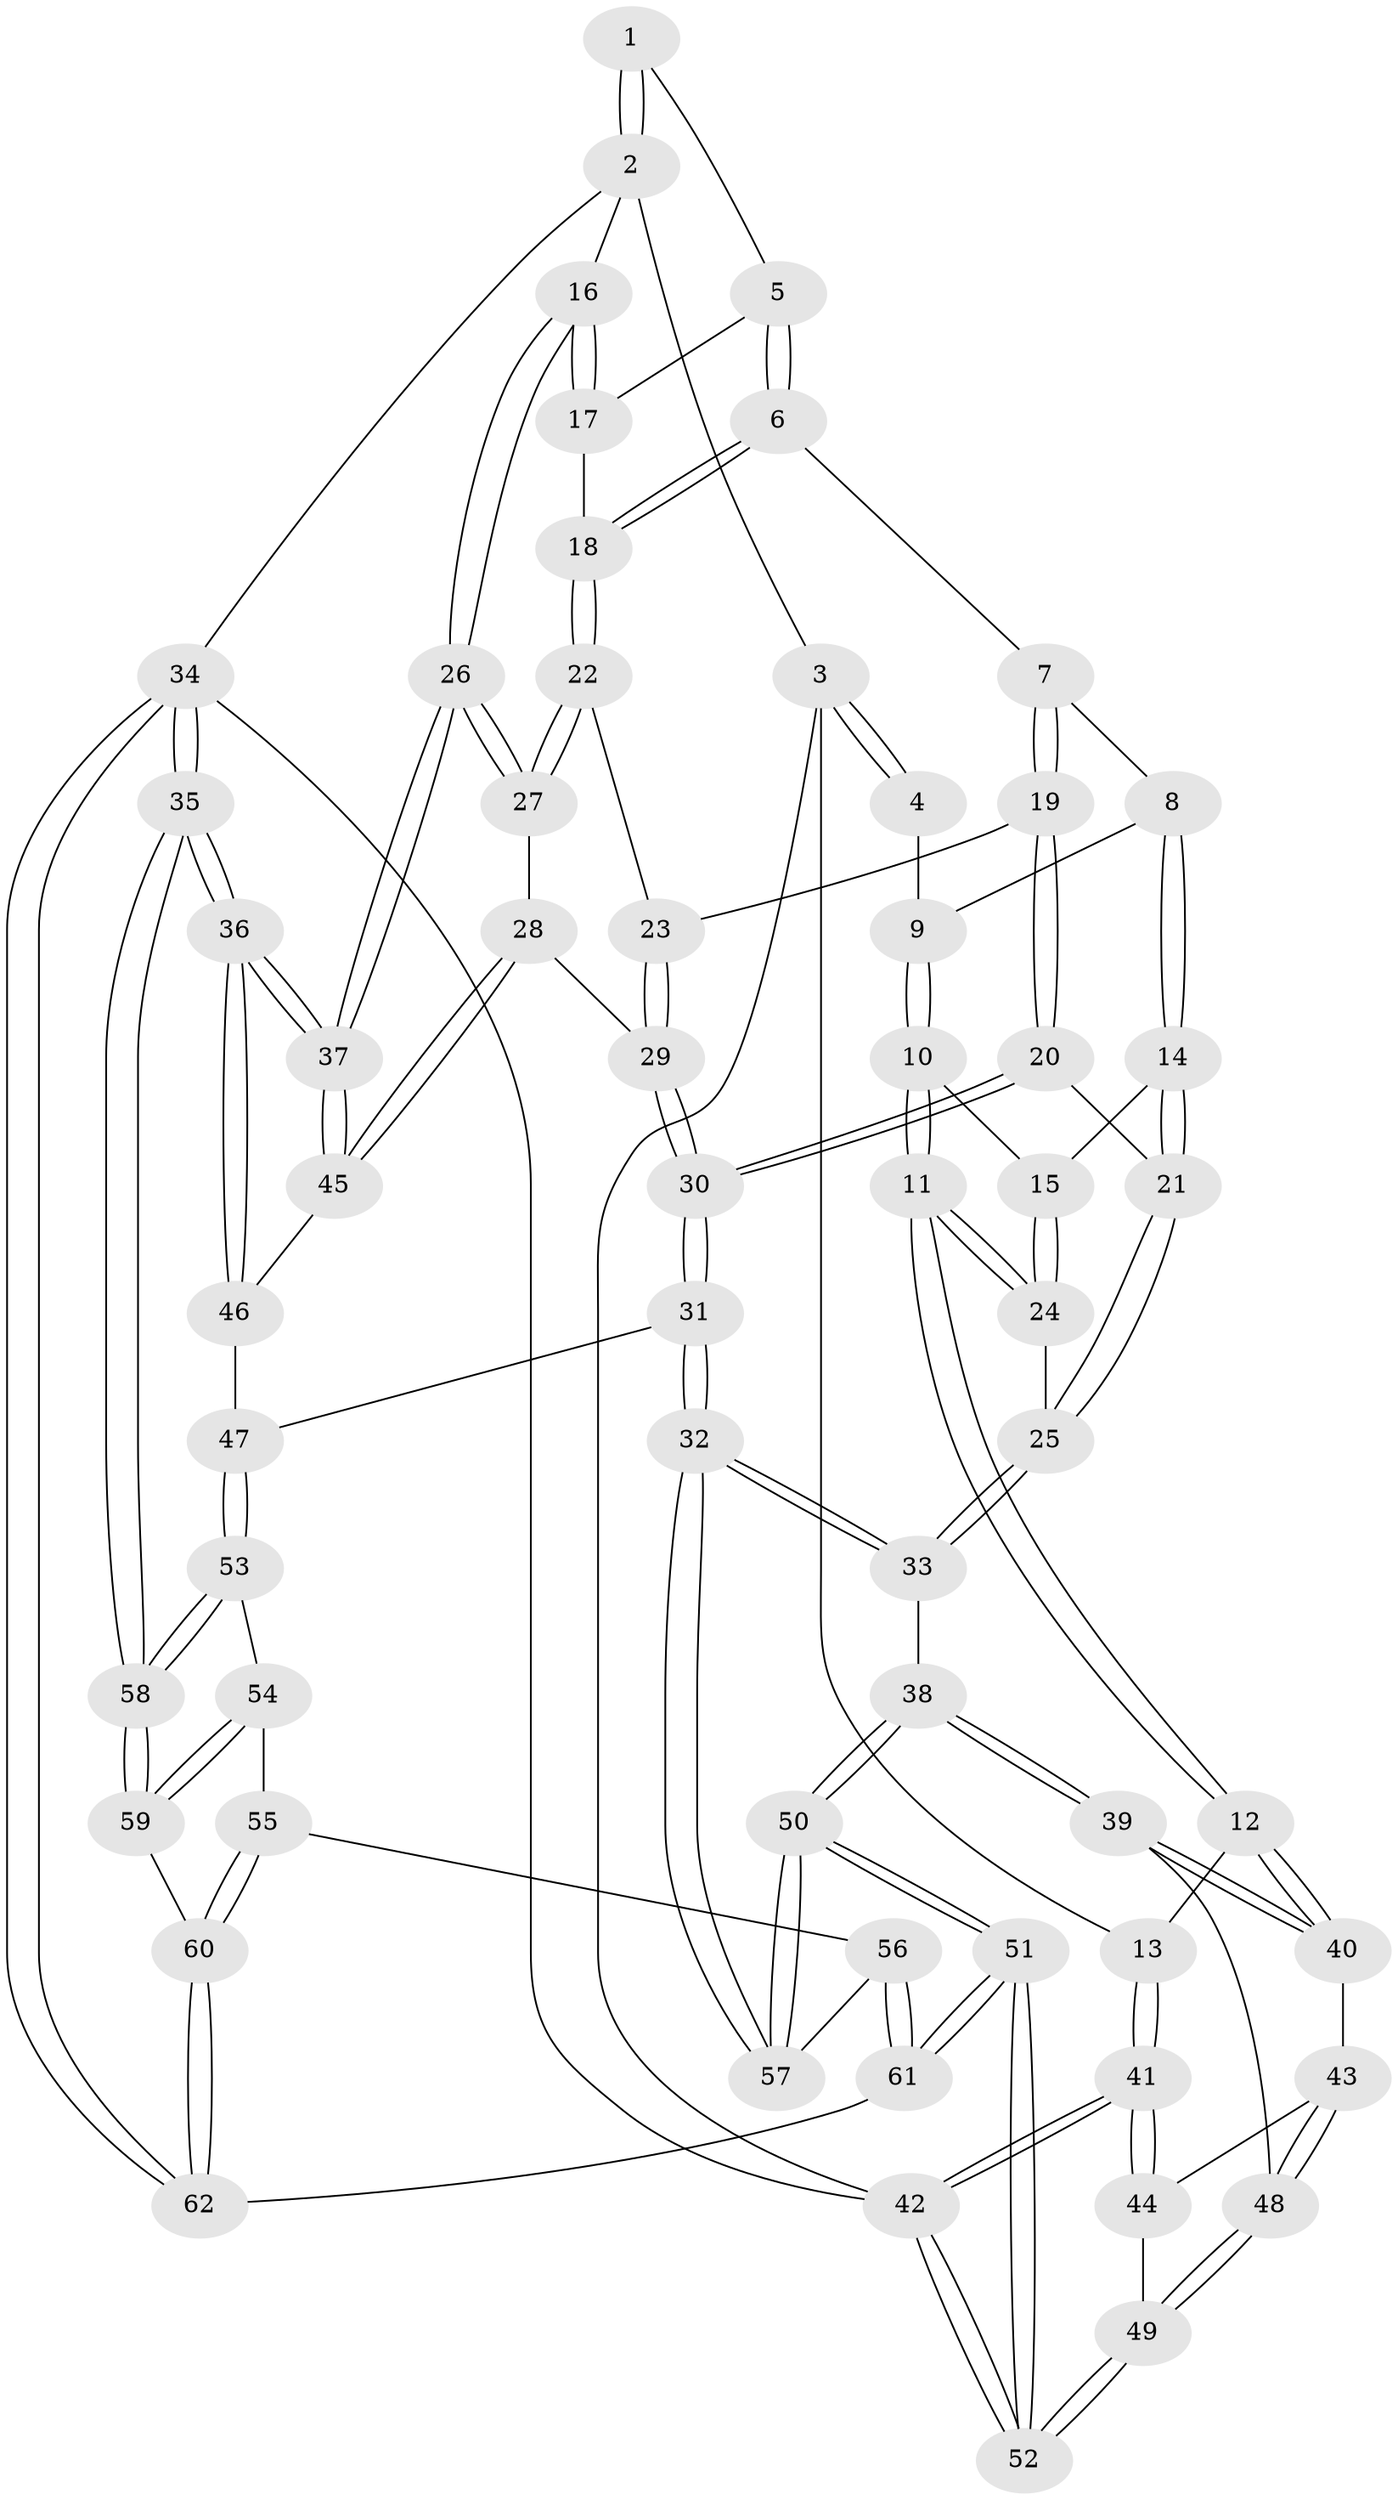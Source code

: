 // Generated by graph-tools (version 1.1) at 2025/17/03/09/25 04:17:14]
// undirected, 62 vertices, 152 edges
graph export_dot {
graph [start="1"]
  node [color=gray90,style=filled];
  1 [pos="+0.6119133110535853+0"];
  2 [pos="+1+0"];
  3 [pos="+0+0"];
  4 [pos="+0.16583377726097417+0"];
  5 [pos="+0.6076185563188335+0.05653893436456253"];
  6 [pos="+0.6027126797988712+0.07766338192264098"];
  7 [pos="+0.5768930161072441+0.09852692883020008"];
  8 [pos="+0.4929467968767423+0.1006694467725871"];
  9 [pos="+0.29925795120241533+0.026002695210601872"];
  10 [pos="+0.297569740236892+0.04977676580181281"];
  11 [pos="+0.20514966101798932+0.30814967326832277"];
  12 [pos="+0.20245444935135395+0.30968443366652276"];
  13 [pos="+0+0.013160546246360445"];
  14 [pos="+0.4286480079902166+0.19882352174205967"];
  15 [pos="+0.3883959178841831+0.20333047356415518"];
  16 [pos="+1+0"];
  17 [pos="+0.8799738588843689+0.02236648355829649"];
  18 [pos="+0.753062316746676+0.18241461764596312"];
  19 [pos="+0.5575686917542704+0.23658890094061008"];
  20 [pos="+0.5432470523976818+0.2599944364296925"];
  21 [pos="+0.4867583261526868+0.27132413411572603"];
  22 [pos="+0.7552236056392412+0.18909274286374667"];
  23 [pos="+0.6622644336104784+0.26552186727231225"];
  24 [pos="+0.33069119746459175+0.3112626989712879"];
  25 [pos="+0.3997604737534841+0.34484673062361676"];
  26 [pos="+1+0.21413236407125566"];
  27 [pos="+0.8617245674476692+0.3185782922419057"];
  28 [pos="+0.814369515937212+0.39213775618092483"];
  29 [pos="+0.6747433116982218+0.4121801886025262"];
  30 [pos="+0.6129863503331553+0.44054919062272907"];
  31 [pos="+0.5850028652646265+0.47612687343112853"];
  32 [pos="+0.5086113906817343+0.5372658201028745"];
  33 [pos="+0.4866855296287366+0.5291669907625884"];
  34 [pos="+1+1"];
  35 [pos="+1+0.9756335854285211"];
  36 [pos="+1+0.80716174697894"];
  37 [pos="+1+0.7113715035793647"];
  38 [pos="+0.36693337380834+0.5501690256056948"];
  39 [pos="+0.3028124711294605+0.5334944023800672"];
  40 [pos="+0.19593221655023096+0.3352023834001322"];
  41 [pos="+0+0.531593848150612"];
  42 [pos="+0+1"];
  43 [pos="+0.09486463545057978+0.4426100110310654"];
  44 [pos="+0.07322632842813256+0.4577883296278769"];
  45 [pos="+0.8171466134377633+0.4007483683351425"];
  46 [pos="+0.81913433115988+0.5334437897352126"];
  47 [pos="+0.7724983168688923+0.5889835220542375"];
  48 [pos="+0.24090144766378502+0.5672919126344586"];
  49 [pos="+0.18448531816685157+0.62269045553119"];
  50 [pos="+0.26130839961773317+0.842152546860035"];
  51 [pos="+0.05240419464395283+1"];
  52 [pos="+0+1"];
  53 [pos="+0.7687525313395727+0.6071846769679039"];
  54 [pos="+0.6575902330967922+0.7057160925294622"];
  55 [pos="+0.6465849519150604+0.7056866103084394"];
  56 [pos="+0.5731121456748416+0.6837561831242248"];
  57 [pos="+0.5405442580260179+0.6434957419221653"];
  58 [pos="+1+0.8493714825357865"];
  59 [pos="+0.7714163916102725+0.7720119977445525"];
  60 [pos="+0.6670198974072049+0.8937072983768989"];
  61 [pos="+0.47337384056063586+1"];
  62 [pos="+0.6349473837775906+1"];
  1 -- 2;
  1 -- 2;
  1 -- 5;
  2 -- 3;
  2 -- 16;
  2 -- 34;
  3 -- 4;
  3 -- 4;
  3 -- 13;
  3 -- 42;
  4 -- 9;
  5 -- 6;
  5 -- 6;
  5 -- 17;
  6 -- 7;
  6 -- 18;
  6 -- 18;
  7 -- 8;
  7 -- 19;
  7 -- 19;
  8 -- 9;
  8 -- 14;
  8 -- 14;
  9 -- 10;
  9 -- 10;
  10 -- 11;
  10 -- 11;
  10 -- 15;
  11 -- 12;
  11 -- 12;
  11 -- 24;
  11 -- 24;
  12 -- 13;
  12 -- 40;
  12 -- 40;
  13 -- 41;
  13 -- 41;
  14 -- 15;
  14 -- 21;
  14 -- 21;
  15 -- 24;
  15 -- 24;
  16 -- 17;
  16 -- 17;
  16 -- 26;
  16 -- 26;
  17 -- 18;
  18 -- 22;
  18 -- 22;
  19 -- 20;
  19 -- 20;
  19 -- 23;
  20 -- 21;
  20 -- 30;
  20 -- 30;
  21 -- 25;
  21 -- 25;
  22 -- 23;
  22 -- 27;
  22 -- 27;
  23 -- 29;
  23 -- 29;
  24 -- 25;
  25 -- 33;
  25 -- 33;
  26 -- 27;
  26 -- 27;
  26 -- 37;
  26 -- 37;
  27 -- 28;
  28 -- 29;
  28 -- 45;
  28 -- 45;
  29 -- 30;
  29 -- 30;
  30 -- 31;
  30 -- 31;
  31 -- 32;
  31 -- 32;
  31 -- 47;
  32 -- 33;
  32 -- 33;
  32 -- 57;
  32 -- 57;
  33 -- 38;
  34 -- 35;
  34 -- 35;
  34 -- 62;
  34 -- 62;
  34 -- 42;
  35 -- 36;
  35 -- 36;
  35 -- 58;
  35 -- 58;
  36 -- 37;
  36 -- 37;
  36 -- 46;
  36 -- 46;
  37 -- 45;
  37 -- 45;
  38 -- 39;
  38 -- 39;
  38 -- 50;
  38 -- 50;
  39 -- 40;
  39 -- 40;
  39 -- 48;
  40 -- 43;
  41 -- 42;
  41 -- 42;
  41 -- 44;
  41 -- 44;
  42 -- 52;
  42 -- 52;
  43 -- 44;
  43 -- 48;
  43 -- 48;
  44 -- 49;
  45 -- 46;
  46 -- 47;
  47 -- 53;
  47 -- 53;
  48 -- 49;
  48 -- 49;
  49 -- 52;
  49 -- 52;
  50 -- 51;
  50 -- 51;
  50 -- 57;
  50 -- 57;
  51 -- 52;
  51 -- 52;
  51 -- 61;
  51 -- 61;
  53 -- 54;
  53 -- 58;
  53 -- 58;
  54 -- 55;
  54 -- 59;
  54 -- 59;
  55 -- 56;
  55 -- 60;
  55 -- 60;
  56 -- 57;
  56 -- 61;
  56 -- 61;
  58 -- 59;
  58 -- 59;
  59 -- 60;
  60 -- 62;
  60 -- 62;
  61 -- 62;
}
